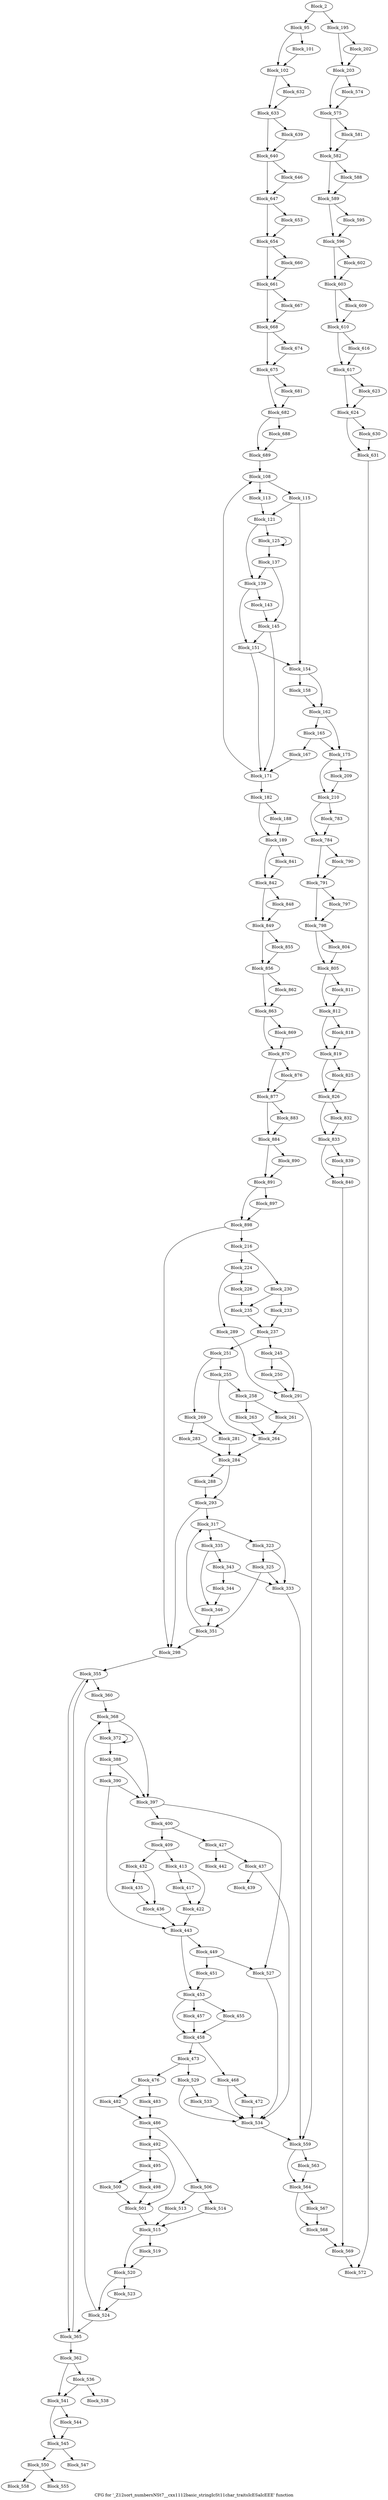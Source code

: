 digraph "CFG for '_Z12sort_numbersNSt7__cxx1112basic_stringIcSt11char_traitsIcESaIcEEE' function" {
	label="CFG for '_Z12sort_numbersNSt7__cxx1112basic_stringIcSt11char_traitsIcESaIcEEE' function";

	block_2 [label="Block_2"];
	block_2 -> block_95;
	block_2 -> block_195;
	block_95 [label="Block_95"];
	block_95:s0 -> block_102;
	block_95:s1 -> block_101;
	block_101 [label="Block_101"];
	block_101 -> block_102;
	block_102 [label="Block_102"];
	block_102:s0 -> block_633;
	block_102:s1 -> block_632;
	block_108 [label="Block_108"];
	block_108:s0 -> block_113;
	block_108:s1 -> block_115;
	block_113 [label="Block_113"];
	block_113 -> block_121;
	block_115 [label="Block_115"];
	block_115:s0 -> block_154;
	block_115:s1 -> block_121;
	block_121 [label="Block_121"];
	block_121:s0 -> block_139;
	block_121:s1 -> block_125;
	block_125 [label="Block_125"];
	block_125:s0 -> block_137;
	block_125:s1 -> block_125;
	block_137 [label="Block_137"];
	block_137:s0 -> block_139;
	block_137:s1 -> block_145;
	block_139 [label="Block_139"];
	block_139:s0 -> block_151;
	block_139:s1 -> block_143;
	block_143 [label="Block_143"];
	block_143 -> block_145;
	block_145 [label="Block_145"];
	block_145:s0 -> block_151;
	block_145:s1 -> block_171;
	block_151 [label="Block_151"];
	block_151:s0 -> block_171;
	block_151:s1 -> block_154;
	block_154 [label="Block_154"];
	block_154:s0 -> block_162;
	block_154:s1 -> block_158;
	block_158 [label="Block_158"];
	block_158 -> block_162;
	block_162 [label="Block_162"];
	block_162 -> block_165;
	block_162 -> block_175;
	block_165 [label="Block_165"];
	block_165 -> block_167;
	block_165 -> block_175;
	block_167 [label="Block_167"];
	block_167 -> block_171;
	block_171 [label="Block_171"];
	block_171:s0 -> block_182;
	block_171:s1 -> block_108;
	block_175 [label="Block_175"];
	block_175:s0 -> block_210;
	block_175:s1 -> block_209;
	block_182 [label="Block_182"];
	block_182:s0 -> block_189;
	block_182:s1 -> block_188;
	block_188 [label="Block_188"];
	block_188 -> block_189;
	block_189 [label="Block_189"];
	block_189:s0 -> block_842;
	block_189:s1 -> block_841;
	block_195 [label="Block_195"];
	block_195:s0 -> block_203;
	block_195:s1 -> block_202;
	block_202 [label="Block_202"];
	block_202 -> block_203;
	block_203 [label="Block_203"];
	block_203:s0 -> block_575;
	block_203:s1 -> block_574;
	block_209 [label="Block_209"];
	block_209 -> block_210;
	block_210 [label="Block_210"];
	block_210:s0 -> block_784;
	block_210:s1 -> block_783;
	block_216 [label="Block_216"];
	block_216:s0 -> block_224;
	block_216:s1 -> block_230;
	block_224 [label="Block_224"];
	block_224 -> block_226;
	block_224 -> block_289;
	block_226 [label="Block_226"];
	block_226 -> block_235;
	block_230 [label="Block_230"];
	block_230:s0 -> block_233;
	block_230:s1 -> block_235;
	block_233 [label="Block_233"];
	block_233 -> block_237;
	block_235 [label="Block_235"];
	block_235 -> block_237;
	block_237 [label="Block_237"];
	block_237 -> block_251;
	block_237 -> block_245;
	block_245 [label="Block_245"];
	block_245:s0 -> block_291;
	block_245:s1 -> block_250;
	block_250 [label="Block_250"];
	block_250 -> block_291;
	block_251 [label="Block_251"];
	block_251:s0 -> block_255;
	block_251:s1 -> block_269;
	block_255 [label="Block_255"];
	block_255:s0 -> block_264;
	block_255:s1 -> block_258;
	block_258 [label="Block_258"];
	block_258:s0 -> block_261;
	block_258:s1 -> block_263;
	block_261 [label="Block_261"];
	block_261 -> block_264;
	block_263 [label="Block_263"];
	block_263 -> block_264;
	block_264 [label="Block_264"];
	block_264 -> block_284;
	block_269 [label="Block_269"];
	block_269:s0 -> block_283;
	block_269:s1 -> block_281;
	block_281 [label="Block_281"];
	block_281 -> block_284;
	block_283 [label="Block_283"];
	block_283 -> block_284;
	block_284 [label="Block_284"];
	block_284:s0 -> block_293;
	block_284:s1 -> block_288;
	block_288 [label="Block_288"];
	block_288 -> block_293;
	block_289 [label="Block_289"];
	block_289 -> block_291;
	block_291 [label="Block_291"];
	block_291 -> block_559;
	block_293 [label="Block_293"];
	block_293:s0 -> block_298;
	block_293:s1 -> block_317;
	block_298 [label="Block_298"];
	block_298 -> block_355;
	block_317 [label="Block_317"];
	block_317:s0 -> block_323;
	block_317:s1 -> block_335;
	block_323 [label="Block_323"];
	block_323 -> block_325;
	block_323 -> block_333;
	block_325 [label="Block_325"];
	block_325 -> block_351;
	block_325 -> block_333;
	block_333 [label="Block_333"];
	block_333 -> block_559;
	block_335 [label="Block_335"];
	block_335:s0 -> block_343;
	block_335:s1 -> block_346;
	block_343 [label="Block_343"];
	block_343 -> block_344;
	block_343 -> block_333;
	block_344 [label="Block_344"];
	block_344 -> block_346;
	block_346 [label="Block_346"];
	block_346 -> block_351;
	block_351 [label="Block_351"];
	block_351:s0 -> block_317;
	block_351:s1 -> block_298;
	block_355 [label="Block_355"];
	block_355:s0 -> block_360;
	block_355:s1 -> block_365;
	block_360 [label="Block_360"];
	block_360 -> block_368;
	block_362 [label="Block_362"];
	block_362:s0 -> block_541;
	block_362:s1 -> block_536;
	block_365 [label="Block_365"];
	block_365:s0 -> block_362;
	block_365:s1 -> block_355;
	block_368 [label="Block_368"];
	block_368:s0 -> block_397;
	block_368:s1 -> block_372;
	block_372 [label="Block_372"];
	block_372:s0 -> block_388;
	block_372:s1 -> block_372;
	block_388 [label="Block_388"];
	block_388:s0 -> block_397;
	block_388:s1 -> block_390;
	block_390 [label="Block_390"];
	block_390:s0 -> block_397;
	block_390:s1 -> block_443;
	block_397 [label="Block_397"];
	block_397 -> block_400;
	block_397 -> block_527;
	block_400 [label="Block_400"];
	block_400 -> block_409;
	block_400 -> block_427;
	block_409 [label="Block_409"];
	block_409:s0 -> block_432;
	block_409:s1 -> block_413;
	block_413 [label="Block_413"];
	block_413:s0 -> block_422;
	block_413:s1 -> block_417;
	block_417 [label="Block_417"];
	block_417 -> block_422;
	block_422 [label="Block_422"];
	block_422 -> block_443;
	block_427 [label="Block_427"];
	block_427 -> block_442;
	block_427 -> block_437;
	block_432 [label="Block_432"];
	block_432:s0 -> block_436;
	block_432:s1 -> block_435;
	block_435 [label="Block_435"];
	block_435 -> block_436;
	block_436 [label="Block_436"];
	block_436 -> block_443;
	block_437 [label="Block_437"];
	block_437 -> block_534;
	block_437 -> block_439;
	block_439 [label="Block_439"];
	block_442 [label="Block_442"];
	block_443 [label="Block_443"];
	block_443:s0 -> block_449;
	block_443:s1 -> block_453;
	block_449 [label="Block_449"];
	block_449 -> block_451;
	block_449 -> block_527;
	block_451 [label="Block_451"];
	block_451 -> block_453;
	block_453 [label="Block_453"];
	block_453:s0 -> block_457;
	block_453:s1 -> block_455;
	block_453:s2 -> block_458;
	block_455 [label="Block_455"];
	block_455 -> block_458;
	block_457 [label="Block_457"];
	block_457 -> block_458;
	block_458 [label="Block_458"];
	block_458 -> block_473;
	block_458 -> block_468;
	block_468 [label="Block_468"];
	block_468:s0 -> block_534;
	block_468:s1 -> block_472;
	block_472 [label="Block_472"];
	block_472 -> block_534;
	block_473 [label="Block_473"];
	block_473 -> block_476;
	block_473 -> block_529;
	block_476 [label="Block_476"];
	block_476:s0 -> block_482;
	block_476:s1 -> block_483;
	block_482 [label="Block_482"];
	block_482 -> block_486;
	block_483 [label="Block_483"];
	block_483 -> block_486;
	block_486 [label="Block_486"];
	block_486:s0 -> block_492;
	block_486:s1 -> block_506;
	block_492 [label="Block_492"];
	block_492:s0 -> block_501;
	block_492:s1 -> block_495;
	block_495 [label="Block_495"];
	block_495:s0 -> block_498;
	block_495:s1 -> block_500;
	block_498 [label="Block_498"];
	block_498 -> block_501;
	block_500 [label="Block_500"];
	block_500 -> block_501;
	block_501 [label="Block_501"];
	block_501 -> block_515;
	block_506 [label="Block_506"];
	block_506:s0 -> block_514;
	block_506:s1 -> block_513;
	block_513 [label="Block_513"];
	block_513 -> block_515;
	block_514 [label="Block_514"];
	block_514 -> block_515;
	block_515 [label="Block_515"];
	block_515:s0 -> block_520;
	block_515:s1 -> block_519;
	block_519 [label="Block_519"];
	block_519 -> block_520;
	block_520 [label="Block_520"];
	block_520:s0 -> block_524;
	block_520:s1 -> block_523;
	block_523 [label="Block_523"];
	block_523 -> block_524;
	block_524 [label="Block_524"];
	block_524:s0 -> block_365;
	block_524:s1 -> block_368;
	block_527 [label="Block_527"];
	block_527 -> block_534;
	block_529 [label="Block_529"];
	block_529:s0 -> block_534;
	block_529:s1 -> block_533;
	block_533 [label="Block_533"];
	block_533 -> block_534;
	block_534 [label="Block_534"];
	block_534 -> block_559;
	block_536 [label="Block_536"];
	block_536 -> block_541;
	block_536 -> block_538;
	block_538 [label="Block_538"];
	block_541 [label="Block_541"];
	block_541:s0 -> block_545;
	block_541:s1 -> block_544;
	block_544 [label="Block_544"];
	block_544 -> block_545;
	block_545 [label="Block_545"];
	block_545 -> block_550;
	block_545 -> block_547;
	block_547 [label="Block_547"];
	block_550 [label="Block_550"];
	block_550 -> block_558;
	block_550 -> block_555;
	block_555 [label="Block_555"];
	block_558 [label="Block_558"];
	block_559 [label="Block_559"];
	block_559:s0 -> block_564;
	block_559:s1 -> block_563;
	block_563 [label="Block_563"];
	block_563 -> block_564;
	block_564 [label="Block_564"];
	block_564:s0 -> block_568;
	block_564:s1 -> block_567;
	block_567 [label="Block_567"];
	block_567 -> block_568;
	block_568 [label="Block_568"];
	block_568 -> block_569;
	block_569 [label="Block_569"];
	block_569 -> block_572;
	block_572 [label="Block_572"];
	block_574 [label="Block_574"];
	block_574 -> block_575;
	block_575 [label="Block_575"];
	block_575:s0 -> block_582;
	block_575:s1 -> block_581;
	block_581 [label="Block_581"];
	block_581 -> block_582;
	block_582 [label="Block_582"];
	block_582:s0 -> block_589;
	block_582:s1 -> block_588;
	block_588 [label="Block_588"];
	block_588 -> block_589;
	block_589 [label="Block_589"];
	block_589:s0 -> block_596;
	block_589:s1 -> block_595;
	block_595 [label="Block_595"];
	block_595 -> block_596;
	block_596 [label="Block_596"];
	block_596:s0 -> block_603;
	block_596:s1 -> block_602;
	block_602 [label="Block_602"];
	block_602 -> block_603;
	block_603 [label="Block_603"];
	block_603:s0 -> block_610;
	block_603:s1 -> block_609;
	block_609 [label="Block_609"];
	block_609 -> block_610;
	block_610 [label="Block_610"];
	block_610:s0 -> block_617;
	block_610:s1 -> block_616;
	block_616 [label="Block_616"];
	block_616 -> block_617;
	block_617 [label="Block_617"];
	block_617:s0 -> block_624;
	block_617:s1 -> block_623;
	block_623 [label="Block_623"];
	block_623 -> block_624;
	block_624 [label="Block_624"];
	block_624:s0 -> block_631;
	block_624:s1 -> block_630;
	block_630 [label="Block_630"];
	block_630 -> block_631;
	block_631 [label="Block_631"];
	block_631 -> block_572;
	block_632 [label="Block_632"];
	block_632 -> block_633;
	block_633 [label="Block_633"];
	block_633:s0 -> block_640;
	block_633:s1 -> block_639;
	block_639 [label="Block_639"];
	block_639 -> block_640;
	block_640 [label="Block_640"];
	block_640:s0 -> block_647;
	block_640:s1 -> block_646;
	block_646 [label="Block_646"];
	block_646 -> block_647;
	block_647 [label="Block_647"];
	block_647:s0 -> block_654;
	block_647:s1 -> block_653;
	block_653 [label="Block_653"];
	block_653 -> block_654;
	block_654 [label="Block_654"];
	block_654:s0 -> block_661;
	block_654:s1 -> block_660;
	block_660 [label="Block_660"];
	block_660 -> block_661;
	block_661 [label="Block_661"];
	block_661:s0 -> block_668;
	block_661:s1 -> block_667;
	block_667 [label="Block_667"];
	block_667 -> block_668;
	block_668 [label="Block_668"];
	block_668:s0 -> block_675;
	block_668:s1 -> block_674;
	block_674 [label="Block_674"];
	block_674 -> block_675;
	block_675 [label="Block_675"];
	block_675:s0 -> block_682;
	block_675:s1 -> block_681;
	block_681 [label="Block_681"];
	block_681 -> block_682;
	block_682 [label="Block_682"];
	block_682:s0 -> block_689;
	block_682:s1 -> block_688;
	block_688 [label="Block_688"];
	block_688 -> block_689;
	block_689 [label="Block_689"];
	block_689 -> block_108;
	block_783 [label="Block_783"];
	block_783 -> block_784;
	block_784 [label="Block_784"];
	block_784:s0 -> block_791;
	block_784:s1 -> block_790;
	block_790 [label="Block_790"];
	block_790 -> block_791;
	block_791 [label="Block_791"];
	block_791:s0 -> block_798;
	block_791:s1 -> block_797;
	block_797 [label="Block_797"];
	block_797 -> block_798;
	block_798 [label="Block_798"];
	block_798:s0 -> block_805;
	block_798:s1 -> block_804;
	block_804 [label="Block_804"];
	block_804 -> block_805;
	block_805 [label="Block_805"];
	block_805:s0 -> block_812;
	block_805:s1 -> block_811;
	block_811 [label="Block_811"];
	block_811 -> block_812;
	block_812 [label="Block_812"];
	block_812:s0 -> block_819;
	block_812:s1 -> block_818;
	block_818 [label="Block_818"];
	block_818 -> block_819;
	block_819 [label="Block_819"];
	block_819:s0 -> block_826;
	block_819:s1 -> block_825;
	block_825 [label="Block_825"];
	block_825 -> block_826;
	block_826 [label="Block_826"];
	block_826:s0 -> block_833;
	block_826:s1 -> block_832;
	block_832 [label="Block_832"];
	block_832 -> block_833;
	block_833 [label="Block_833"];
	block_833:s0 -> block_840;
	block_833:s1 -> block_839;
	block_839 [label="Block_839"];
	block_839 -> block_840;
	block_840 [label="Block_840"];
	block_840 -> block_569;
	block_841 [label="Block_841"];
	block_841 -> block_842;
	block_842 [label="Block_842"];
	block_842:s0 -> block_849;
	block_842:s1 -> block_848;
	block_848 [label="Block_848"];
	block_848 -> block_849;
	block_849 [label="Block_849"];
	block_849:s0 -> block_856;
	block_849:s1 -> block_855;
	block_855 [label="Block_855"];
	block_855 -> block_856;
	block_856 [label="Block_856"];
	block_856:s0 -> block_863;
	block_856:s1 -> block_862;
	block_862 [label="Block_862"];
	block_862 -> block_863;
	block_863 [label="Block_863"];
	block_863:s0 -> block_870;
	block_863:s1 -> block_869;
	block_869 [label="Block_869"];
	block_869 -> block_870;
	block_870 [label="Block_870"];
	block_870:s0 -> block_877;
	block_870:s1 -> block_876;
	block_876 [label="Block_876"];
	block_876 -> block_877;
	block_877 [label="Block_877"];
	block_877:s0 -> block_884;
	block_877:s1 -> block_883;
	block_883 [label="Block_883"];
	block_883 -> block_884;
	block_884 [label="Block_884"];
	block_884:s0 -> block_891;
	block_884:s1 -> block_890;
	block_890 [label="Block_890"];
	block_890 -> block_891;
	block_891 [label="Block_891"];
	block_891:s0 -> block_898;
	block_891:s1 -> block_897;
	block_897 [label="Block_897"];
	block_897 -> block_898;
	block_898 [label="Block_898"];
	block_898:s0 -> block_298;
	block_898:s1 -> block_216;
}
